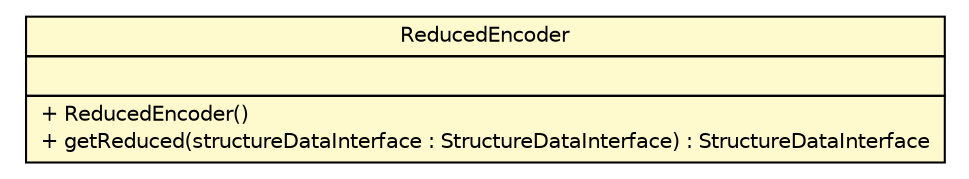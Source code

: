 #!/usr/local/bin/dot
#
# Class diagram 
# Generated by UMLGraph version R5_6 (http://www.umlgraph.org/)
#

digraph G {
	edge [fontname="Helvetica",fontsize=10,labelfontname="Helvetica",labelfontsize=10];
	node [fontname="Helvetica",fontsize=10,shape=plaintext];
	nodesep=0.25;
	ranksep=0.5;
	// org.rcsb.mmtf.encoder.ReducedEncoder
	c1261 [label=<<table title="org.rcsb.mmtf.encoder.ReducedEncoder" border="0" cellborder="1" cellspacing="0" cellpadding="2" port="p" bgcolor="lemonChiffon" href="./ReducedEncoder.html">
		<tr><td><table border="0" cellspacing="0" cellpadding="1">
<tr><td align="center" balign="center"> ReducedEncoder </td></tr>
		</table></td></tr>
		<tr><td><table border="0" cellspacing="0" cellpadding="1">
<tr><td align="left" balign="left">  </td></tr>
		</table></td></tr>
		<tr><td><table border="0" cellspacing="0" cellpadding="1">
<tr><td align="left" balign="left"> + ReducedEncoder() </td></tr>
<tr><td align="left" balign="left"> + getReduced(structureDataInterface : StructureDataInterface) : StructureDataInterface </td></tr>
		</table></td></tr>
		</table>>, URL="./ReducedEncoder.html", fontname="Helvetica", fontcolor="black", fontsize=10.0];
}

